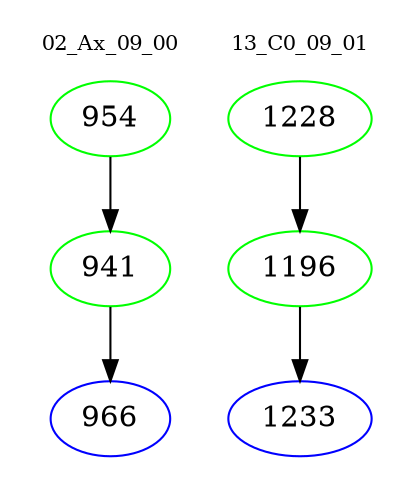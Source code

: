 digraph{
subgraph cluster_0 {
color = white
label = "02_Ax_09_00";
fontsize=10;
T0_954 [label="954", color="green"]
T0_954 -> T0_941 [color="black"]
T0_941 [label="941", color="green"]
T0_941 -> T0_966 [color="black"]
T0_966 [label="966", color="blue"]
}
subgraph cluster_1 {
color = white
label = "13_C0_09_01";
fontsize=10;
T1_1228 [label="1228", color="green"]
T1_1228 -> T1_1196 [color="black"]
T1_1196 [label="1196", color="green"]
T1_1196 -> T1_1233 [color="black"]
T1_1233 [label="1233", color="blue"]
}
}
